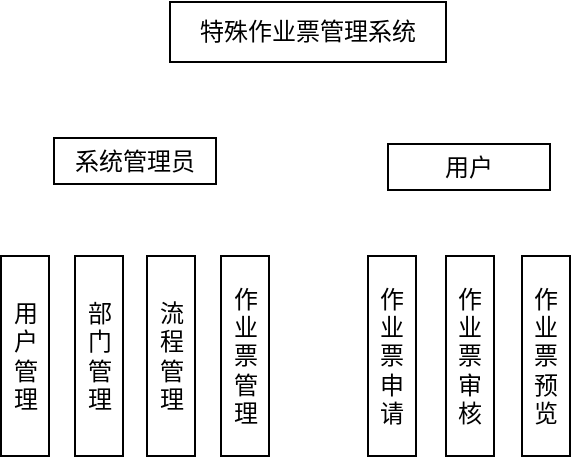 <mxfile version="26.0.1">
  <diagram name="第 1 页" id="Xlnudr4jDnuGbzEAOi6u">
    <mxGraphModel dx="436" dy="190" grid="0" gridSize="10" guides="1" tooltips="1" connect="1" arrows="1" fold="1" page="1" pageScale="1" pageWidth="827" pageHeight="1169" math="0" shadow="0">
      <root>
        <mxCell id="0" />
        <mxCell id="1" parent="0" />
        <mxCell id="FPpynJP1I3XUOvL5jEjL-2" value="特殊作业票管理系统" style="rounded=0;whiteSpace=wrap;html=1;" vertex="1" parent="1">
          <mxGeometry x="332" y="259" width="138" height="30" as="geometry" />
        </mxCell>
        <mxCell id="FPpynJP1I3XUOvL5jEjL-5" value="用户" style="rounded=0;whiteSpace=wrap;html=1;" vertex="1" parent="1">
          <mxGeometry x="441" y="330" width="81" height="23" as="geometry" />
        </mxCell>
        <mxCell id="FPpynJP1I3XUOvL5jEjL-6" value="系统管理员" style="rounded=0;whiteSpace=wrap;html=1;" vertex="1" parent="1">
          <mxGeometry x="274" y="327" width="81" height="23" as="geometry" />
        </mxCell>
        <mxCell id="FPpynJP1I3XUOvL5jEjL-7" value="用户管理" style="rounded=0;whiteSpace=wrap;html=1;" vertex="1" parent="1">
          <mxGeometry x="247.5" y="386" width="24" height="100" as="geometry" />
        </mxCell>
        <mxCell id="FPpynJP1I3XUOvL5jEjL-9" value="部门管理" style="rounded=0;whiteSpace=wrap;html=1;" vertex="1" parent="1">
          <mxGeometry x="284.5" y="386" width="24" height="100" as="geometry" />
        </mxCell>
        <mxCell id="FPpynJP1I3XUOvL5jEjL-10" value="流程管理" style="rounded=0;whiteSpace=wrap;html=1;" vertex="1" parent="1">
          <mxGeometry x="320.5" y="386" width="24" height="100" as="geometry" />
        </mxCell>
        <mxCell id="FPpynJP1I3XUOvL5jEjL-11" value="作业票申请" style="rounded=0;whiteSpace=wrap;html=1;" vertex="1" parent="1">
          <mxGeometry x="431" y="386" width="24" height="100" as="geometry" />
        </mxCell>
        <mxCell id="FPpynJP1I3XUOvL5jEjL-12" value="作业票审核" style="rounded=0;whiteSpace=wrap;html=1;" vertex="1" parent="1">
          <mxGeometry x="470" y="386" width="24" height="100" as="geometry" />
        </mxCell>
        <mxCell id="FPpynJP1I3XUOvL5jEjL-13" value="作业票预览" style="rounded=0;whiteSpace=wrap;html=1;" vertex="1" parent="1">
          <mxGeometry x="508" y="386" width="24" height="100" as="geometry" />
        </mxCell>
        <mxCell id="FPpynJP1I3XUOvL5jEjL-15" value="作业票管理" style="rounded=0;whiteSpace=wrap;html=1;" vertex="1" parent="1">
          <mxGeometry x="357.5" y="386" width="24" height="100" as="geometry" />
        </mxCell>
      </root>
    </mxGraphModel>
  </diagram>
</mxfile>
